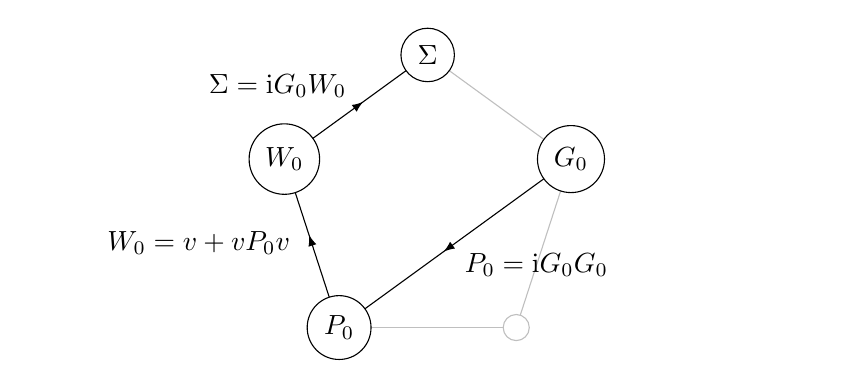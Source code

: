 \begin{tikzpicture}
\usetikzlibrary{shapes.geometric}
\usetikzlibrary{decorations.markings}
\tikzset{
    clabel/.style={draw,circle,fill=white},
    hlabel/.style={clabel,draw=lightgray},
    arrowline/.style={
        postaction={decorate},
        decoration={
            markings,
            mark=at position 0.55 with {\arrow{latex}}
        }
    },
    hiddenline/.style={draw=lightgray},
}
\path (-2in,0) -- (2in,0);
\node[
  name=gw,
  regular polygon,
  regular polygon sides=5,
  minimum size=1.5in,
] at (0,0) {};
\draw[hiddenline] (gw.corner 1) -- (gw.corner 5);
\draw[hiddenline] (gw.corner 5) -- (gw.corner 4);
\draw[hiddenline] (gw.corner 4) -- (gw.corner 3);
\draw[arrowline] (gw.corner 3) -- (gw.corner 2);
\draw[arrowline] (gw.corner 2) -- (gw.corner 1);
\draw[arrowline] (gw.corner 5) -- (gw.corner 3)
  node[anchor=north west,midway] {$P_0=\mathrm{i} G_0G_0$};
%\node[anchor=south west] at (gw.side 5) {$G=G_0 + G_0\Sigma G$};
%\node[right=1ex,anchor=west] at (gw.side 4)
%  {$\Gamma = 1 + \left(\frac{\delta\Sigma}{\delta G}\right)GG\Gamma$};
%\node[below=2ex,anchor=north] at (gw.side 3) {$P = \iu GG\Gamma$};
\node[left=1ex,anchor=east] at (gw.side 2) {$W_0 = v + vP_0v$};
\node[anchor=south east] at (gw.side 1) {$\Sigma = \mathrm{i} G_0 W_0$};
\node[clabel] at(gw.corner 1) {$\Sigma$};
\node[clabel] at(gw.corner 2) {$W_0$};
\node[clabel] at(gw.corner 3) {$P_0$};
\node[hlabel] at(gw.corner 4) {};
\node[clabel] at(gw.corner 5) {$G_0$};
\end{tikzpicture}